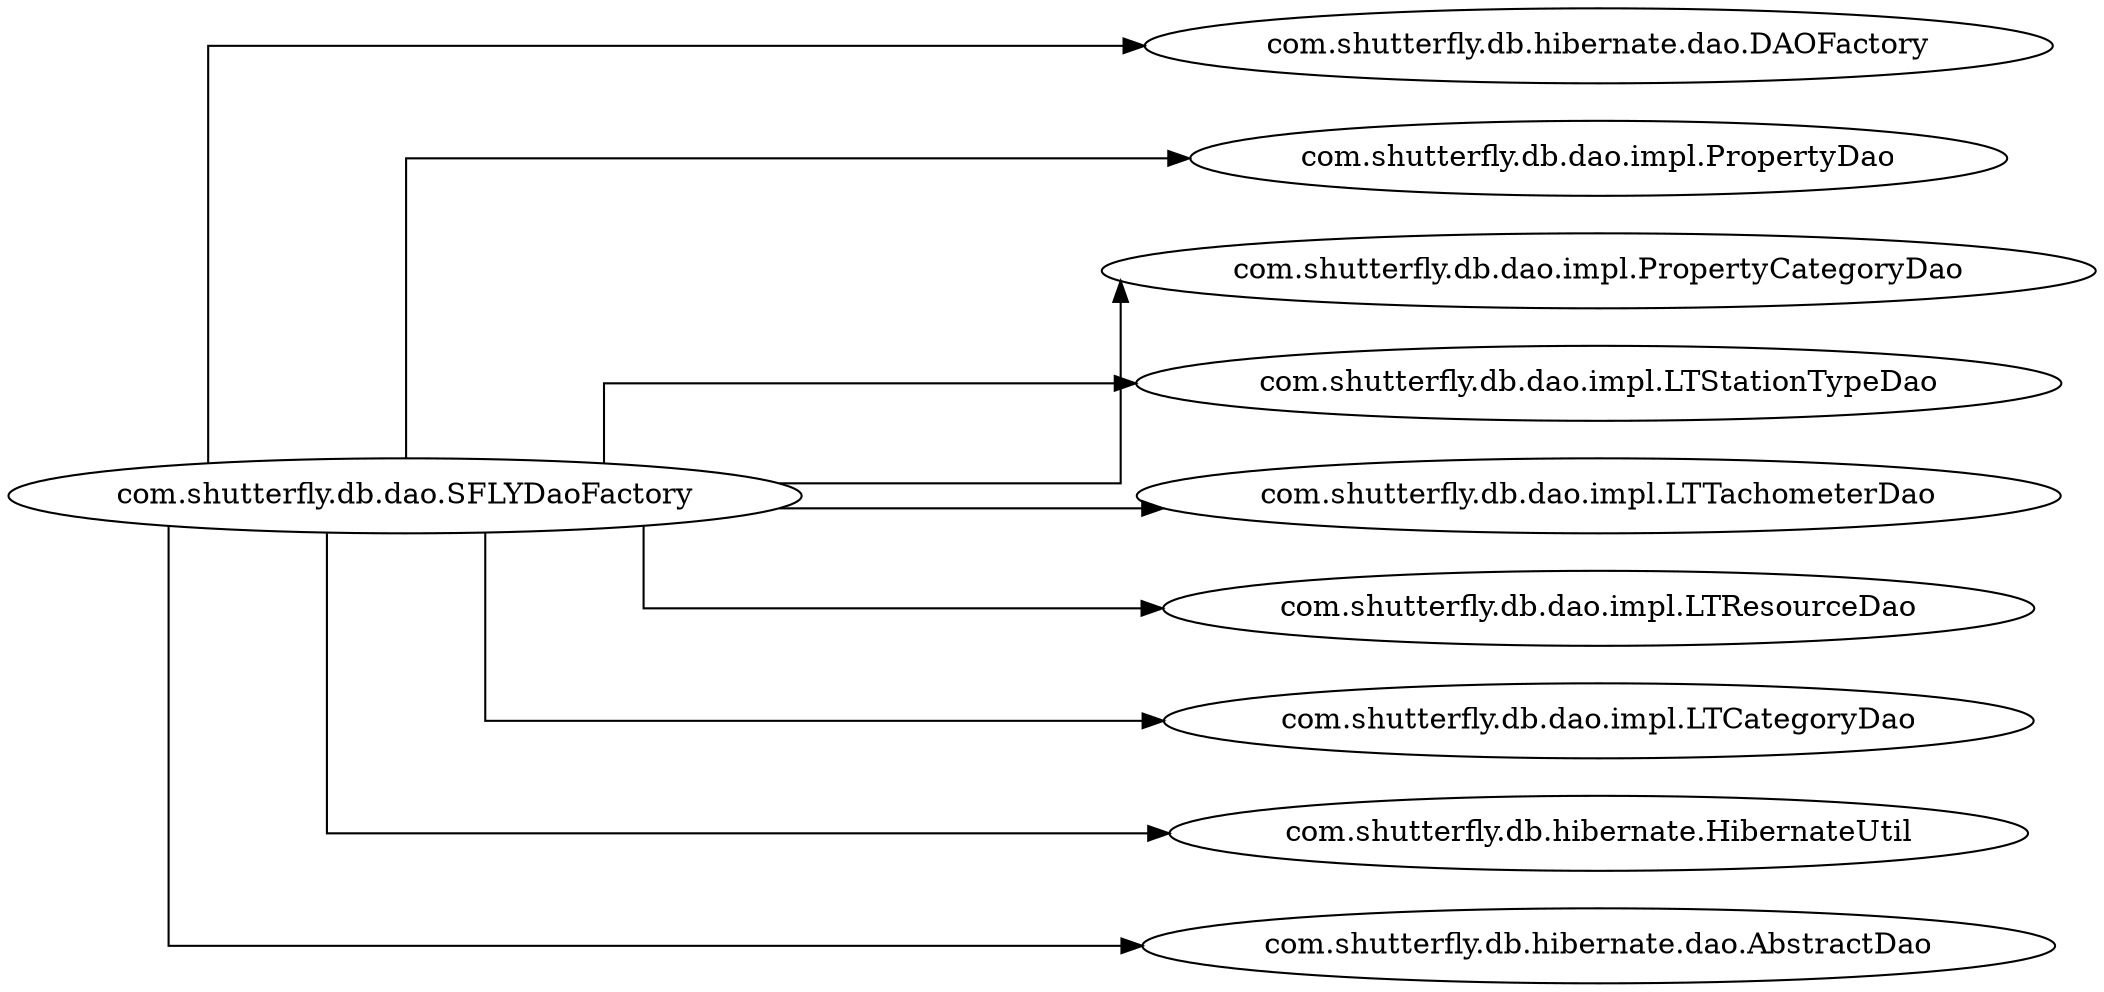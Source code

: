 digraph dependencyGraph {
 concentrate=true;
 rankdir="LR"; 
ranksep="2.0";
"com.shutterfly.db.dao.SFLYDaoFactory"; 
"com.shutterfly.db.dao.SFLYDaoFactory"->"com.shutterfly.db.hibernate.dao.DAOFactory";
"com.shutterfly.db.dao.SFLYDaoFactory"->"com.shutterfly.db.dao.impl.PropertyDao";
"com.shutterfly.db.dao.SFLYDaoFactory"->"com.shutterfly.db.dao.impl.PropertyCategoryDao";
"com.shutterfly.db.dao.SFLYDaoFactory"->"com.shutterfly.db.dao.impl.LTStationTypeDao";
"com.shutterfly.db.dao.SFLYDaoFactory"->"com.shutterfly.db.dao.impl.LTTachometerDao";
"com.shutterfly.db.dao.SFLYDaoFactory"->"com.shutterfly.db.dao.impl.LTResourceDao";
"com.shutterfly.db.dao.SFLYDaoFactory"->"com.shutterfly.db.dao.impl.LTCategoryDao";
"com.shutterfly.db.dao.SFLYDaoFactory"->"com.shutterfly.db.hibernate.HibernateUtil";
"com.shutterfly.db.dao.SFLYDaoFactory"->"com.shutterfly.db.hibernate.dao.AbstractDao";
splines="ortho";
}